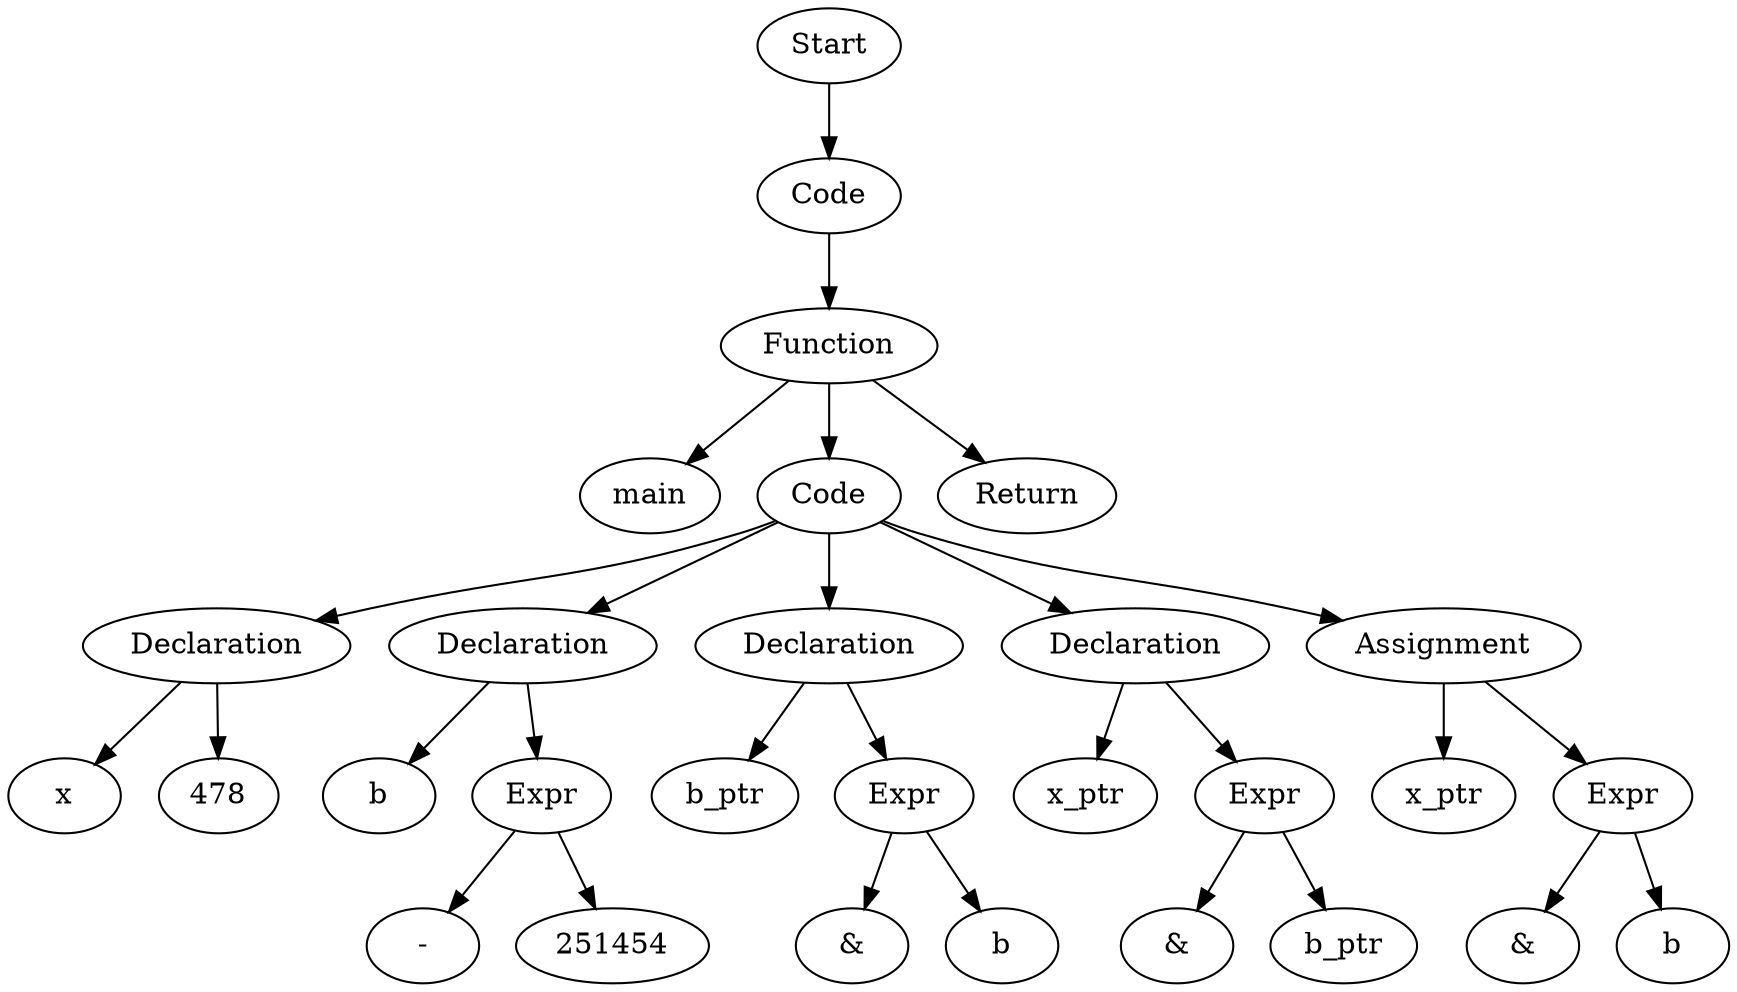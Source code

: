 digraph AST {
  "125476824819040" [label="Start"];
  "125476824819040" -> "125476824816112";
  "125476824816112" [label="Code"];
  "125476824816112" -> "125476824817840";
  "125476824817840" [label="Function"];
  "125476824817840" -> "125476824817984";
  "125476824817840" -> "125476824817264";
  "125476824817840" -> "125476824814576";
  "125476824817984" [label="main"];
  "125476824817264" [label="Code"];
  "125476824817264" -> "125476824814672";
  "125476824817264" -> "125476824819952";
  "125476824817264" -> "125476824820768";
  "125476824817264" -> "125476824821872";
  "125476824817264" -> "125476824823120";
  "125476824814672" [label="Declaration"];
  "125476824814672" -> "125476824818704";
  "125476824814672" -> "125476824820048";
  "125476824818704" [label="x"];
  "125476824820048" [label="478"];
  "125476824819952" [label="Declaration"];
  "125476824819952" -> "125476824820384";
  "125476824819952" -> "125476824820624";
  "125476824820384" [label="b"];
  "125476824820624" [label="Expr"];
  "125476824820624" -> "125476824820720";
  "125476824820624" -> "125476824821056";
  "125476824820720" [label="-"];
  "125476824821056" [label="251454"];
  "125476824820768" [label="Declaration"];
  "125476824820768" -> "125476824821344";
  "125476824820768" -> "125476824821728";
  "125476824821344" [label="b_ptr"];
  "125476824821728" [label="Expr"];
  "125476824821728" -> "125476824821824";
  "125476824821728" -> "125476824822160";
  "125476824821824" [label="&"];
  "125476824822160" [label="b"];
  "125476824821872" [label="Declaration"];
  "125476824821872" -> "125476824822448";
  "125476824821872" -> "125476824822976";
  "125476824822448" [label="x_ptr"];
  "125476824822976" [label="Expr"];
  "125476824822976" -> "125476824823072";
  "125476824822976" -> "125476824823408";
  "125476824823072" [label="&"];
  "125476824823408" [label="b_ptr"];
  "125476824823120" [label="Assignment"];
  "125476824823120" -> "125476824823504";
  "125476824823120" -> "125476824823648";
  "125476824823504" [label="x_ptr"];
  "125476824823648" [label="Expr"];
  "125476824823648" -> "125476824823744";
  "125476824823648" -> "125476824824080";
  "125476824823744" [label="&"];
  "125476824824080" [label="b"];
  "125476824814576" [label="Return"];
}
